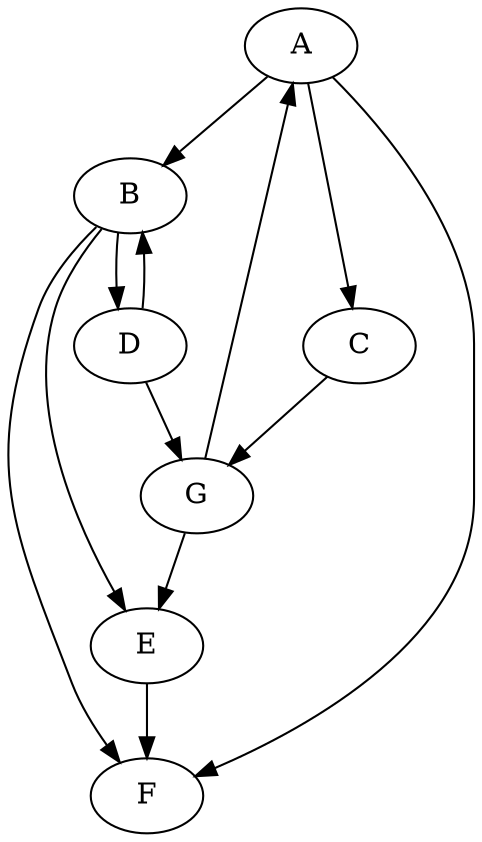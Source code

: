 digraph  "second" {
  A -> B
  A -> C
  A -> F
  B -> D
  B -> E
  B -> F
  C -> G
  G -> A
  D -> B
  D -> G
  E -> F
  G -> E
}

